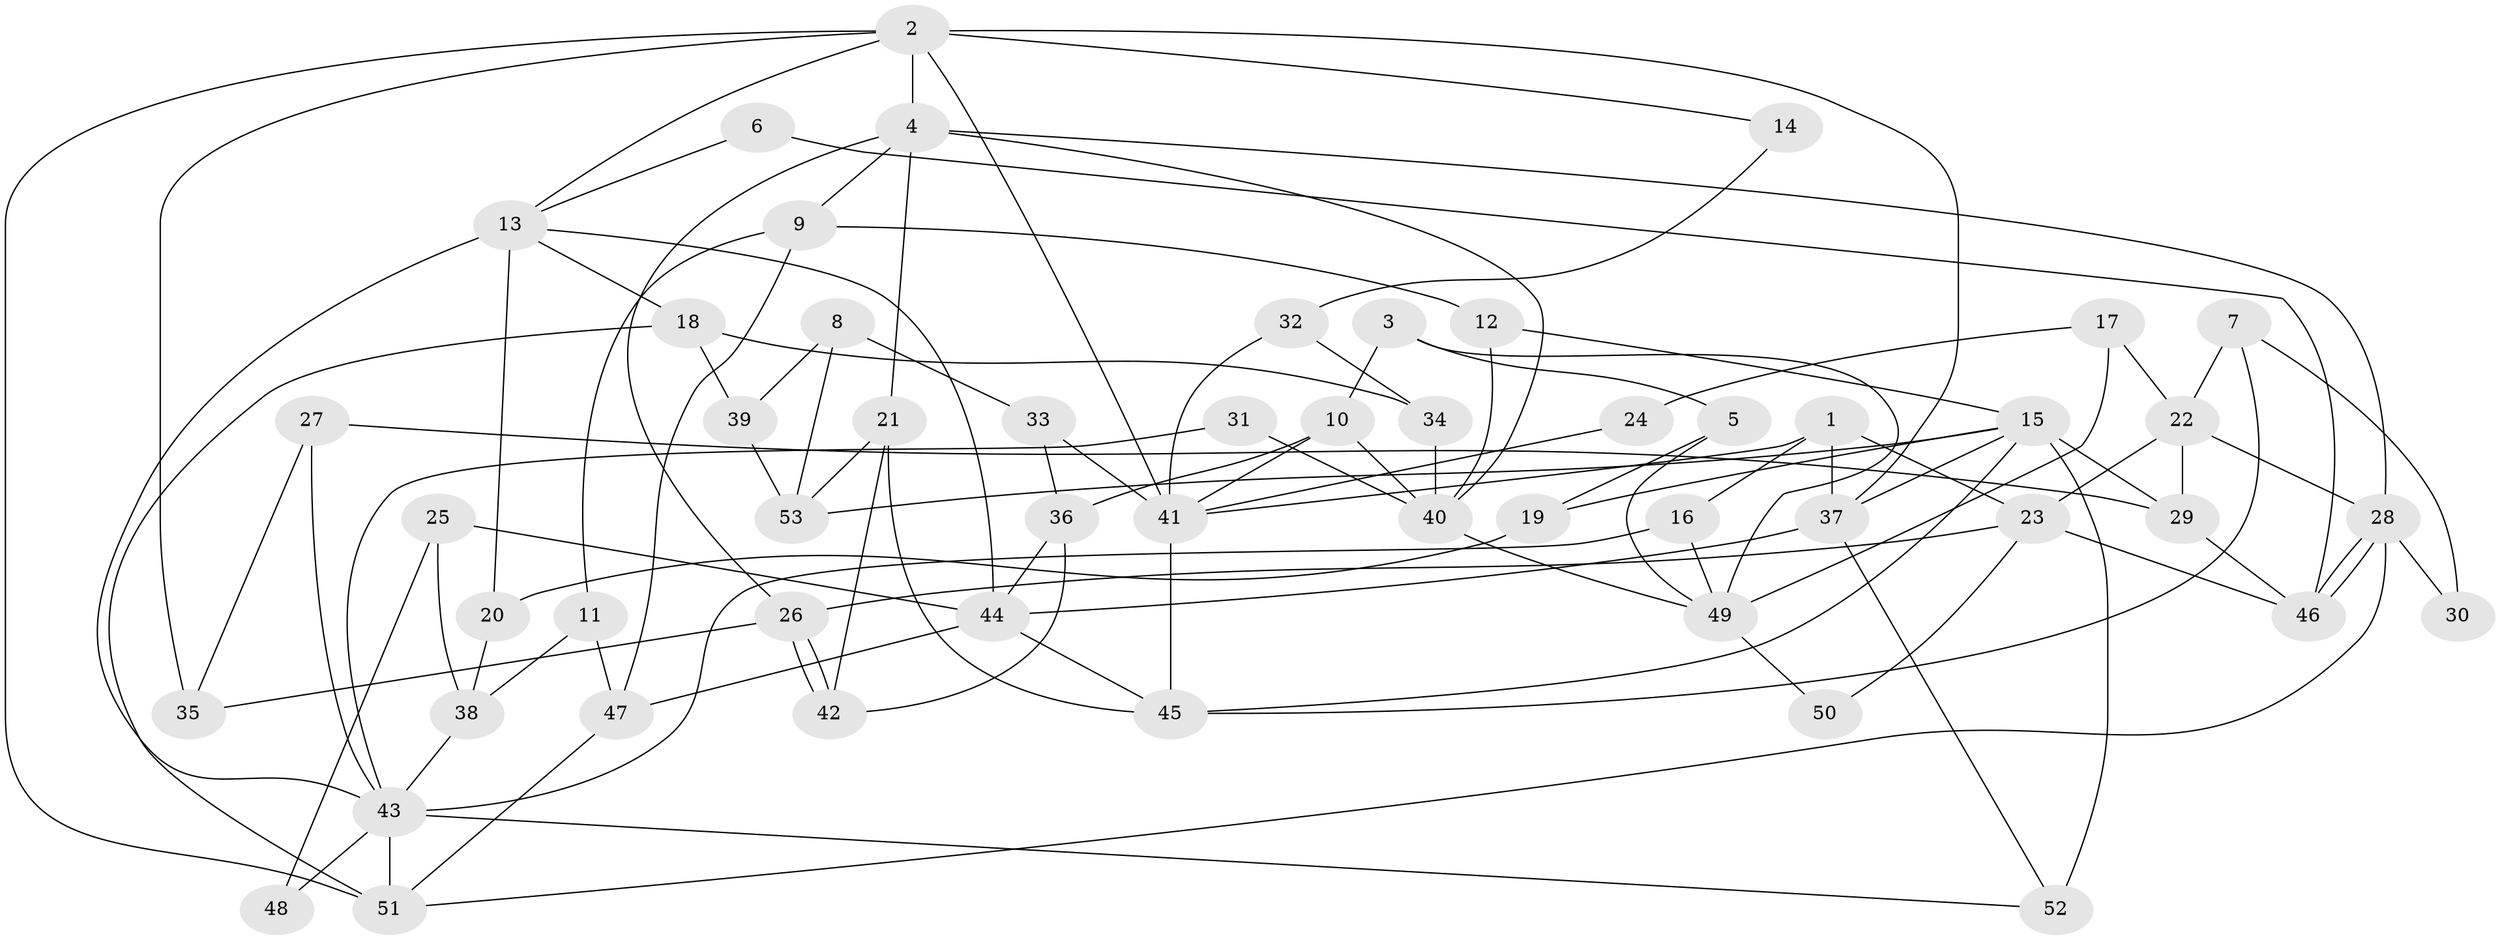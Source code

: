 // coarse degree distribution, {8: 0.09523809523809523, 17: 0.047619047619047616, 4: 0.19047619047619047, 2: 0.14285714285714285, 3: 0.3333333333333333, 5: 0.09523809523809523, 6: 0.09523809523809523}
// Generated by graph-tools (version 1.1) at 2025/18/03/04/25 18:18:42]
// undirected, 53 vertices, 106 edges
graph export_dot {
graph [start="1"]
  node [color=gray90,style=filled];
  1;
  2;
  3;
  4;
  5;
  6;
  7;
  8;
  9;
  10;
  11;
  12;
  13;
  14;
  15;
  16;
  17;
  18;
  19;
  20;
  21;
  22;
  23;
  24;
  25;
  26;
  27;
  28;
  29;
  30;
  31;
  32;
  33;
  34;
  35;
  36;
  37;
  38;
  39;
  40;
  41;
  42;
  43;
  44;
  45;
  46;
  47;
  48;
  49;
  50;
  51;
  52;
  53;
  1 -- 37;
  1 -- 41;
  1 -- 16;
  1 -- 23;
  2 -- 13;
  2 -- 51;
  2 -- 4;
  2 -- 14;
  2 -- 35;
  2 -- 37;
  2 -- 41;
  3 -- 49;
  3 -- 10;
  3 -- 5;
  4 -- 26;
  4 -- 9;
  4 -- 21;
  4 -- 28;
  4 -- 40;
  5 -- 49;
  5 -- 19;
  6 -- 46;
  6 -- 13;
  7 -- 22;
  7 -- 45;
  7 -- 30;
  8 -- 39;
  8 -- 53;
  8 -- 33;
  9 -- 12;
  9 -- 11;
  9 -- 47;
  10 -- 36;
  10 -- 41;
  10 -- 40;
  11 -- 47;
  11 -- 38;
  12 -- 15;
  12 -- 40;
  13 -- 43;
  13 -- 20;
  13 -- 18;
  13 -- 44;
  14 -- 32;
  15 -- 37;
  15 -- 45;
  15 -- 19;
  15 -- 29;
  15 -- 52;
  15 -- 53;
  16 -- 43;
  16 -- 49;
  17 -- 22;
  17 -- 49;
  17 -- 24;
  18 -- 51;
  18 -- 34;
  18 -- 39;
  19 -- 20;
  20 -- 38;
  21 -- 42;
  21 -- 45;
  21 -- 53;
  22 -- 23;
  22 -- 28;
  22 -- 29;
  23 -- 46;
  23 -- 26;
  23 -- 50;
  24 -- 41;
  25 -- 44;
  25 -- 38;
  25 -- 48;
  26 -- 42;
  26 -- 42;
  26 -- 35;
  27 -- 35;
  27 -- 29;
  27 -- 43;
  28 -- 46;
  28 -- 46;
  28 -- 30;
  28 -- 51;
  29 -- 46;
  31 -- 40;
  31 -- 43;
  32 -- 41;
  32 -- 34;
  33 -- 41;
  33 -- 36;
  34 -- 40;
  36 -- 44;
  36 -- 42;
  37 -- 52;
  37 -- 44;
  38 -- 43;
  39 -- 53;
  40 -- 49;
  41 -- 45;
  43 -- 51;
  43 -- 48;
  43 -- 52;
  44 -- 45;
  44 -- 47;
  47 -- 51;
  49 -- 50;
}
